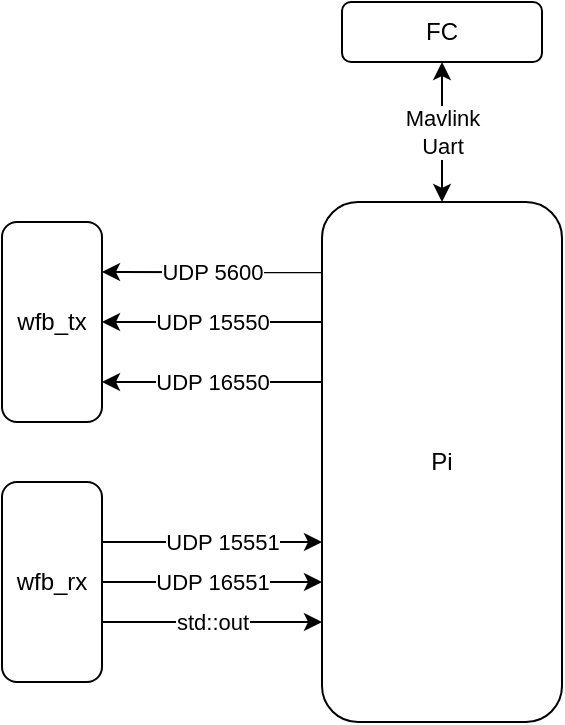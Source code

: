 <mxfile version="16.2.7" type="github">
  <diagram id="P-u7TevrJmw30rvIBpqp" name="Page-1">
    <mxGraphModel dx="479" dy="304" grid="1" gridSize="10" guides="1" tooltips="1" connect="1" arrows="1" fold="1" page="1" pageScale="1" pageWidth="827" pageHeight="1169" math="0" shadow="0">
      <root>
        <mxCell id="0" />
        <mxCell id="1" parent="0" />
        <mxCell id="2XjPHaZaXtyZDyfejIHx-1" value="FC" style="rounded=1;whiteSpace=wrap;html=1;" vertex="1" parent="1">
          <mxGeometry x="410" y="40" width="100" height="30" as="geometry" />
        </mxCell>
        <mxCell id="2XjPHaZaXtyZDyfejIHx-2" value="Pi" style="rounded=1;whiteSpace=wrap;html=1;arcSize=15;" vertex="1" parent="1">
          <mxGeometry x="400" y="140" width="120" height="260" as="geometry" />
        </mxCell>
        <mxCell id="2XjPHaZaXtyZDyfejIHx-3" value="Mavlink&lt;br&gt;Uart" style="endArrow=classic;startArrow=classic;html=1;rounded=0;entryX=0.5;entryY=1;entryDx=0;entryDy=0;exitX=0.5;exitY=0;exitDx=0;exitDy=0;" edge="1" parent="1" source="2XjPHaZaXtyZDyfejIHx-2" target="2XjPHaZaXtyZDyfejIHx-1">
          <mxGeometry width="50" height="50" relative="1" as="geometry">
            <mxPoint x="250" y="290" as="sourcePoint" />
            <mxPoint x="300" y="240" as="targetPoint" />
            <Array as="points" />
          </mxGeometry>
        </mxCell>
        <mxCell id="2XjPHaZaXtyZDyfejIHx-4" value="wfb_tx" style="rounded=1;whiteSpace=wrap;html=1;" vertex="1" parent="1">
          <mxGeometry x="240" y="150" width="50" height="100" as="geometry" />
        </mxCell>
        <mxCell id="2XjPHaZaXtyZDyfejIHx-5" value="UDP 5600" style="endArrow=none;startArrow=classic;html=1;rounded=0;exitX=1;exitY=0.25;exitDx=0;exitDy=0;endFill=0;entryX=0;entryY=0.135;entryDx=0;entryDy=0;entryPerimeter=0;" edge="1" parent="1" source="2XjPHaZaXtyZDyfejIHx-4" target="2XjPHaZaXtyZDyfejIHx-2">
          <mxGeometry width="50" height="50" relative="1" as="geometry">
            <mxPoint x="250" y="300" as="sourcePoint" />
            <mxPoint x="400" y="160" as="targetPoint" />
          </mxGeometry>
        </mxCell>
        <mxCell id="2XjPHaZaXtyZDyfejIHx-8" value="UDP 15550" style="endArrow=none;startArrow=classic;html=1;rounded=0;exitX=1;exitY=0.25;exitDx=0;exitDy=0;endFill=0;" edge="1" parent="1">
          <mxGeometry width="50" height="50" relative="1" as="geometry">
            <mxPoint x="290" y="200" as="sourcePoint" />
            <mxPoint x="400" y="200" as="targetPoint" />
            <Array as="points">
              <mxPoint x="360" y="200" />
            </Array>
          </mxGeometry>
        </mxCell>
        <mxCell id="2XjPHaZaXtyZDyfejIHx-9" value="UDP 16550" style="endArrow=none;startArrow=classic;html=1;rounded=0;exitX=1;exitY=0.25;exitDx=0;exitDy=0;endFill=0;" edge="1" parent="1">
          <mxGeometry width="50" height="50" relative="1" as="geometry">
            <mxPoint x="290" y="230" as="sourcePoint" />
            <mxPoint x="400" y="230" as="targetPoint" />
            <Array as="points">
              <mxPoint x="360" y="230" />
            </Array>
          </mxGeometry>
        </mxCell>
        <mxCell id="2XjPHaZaXtyZDyfejIHx-14" value="UDP 15551" style="endArrow=classic;startArrow=none;html=1;rounded=0;exitX=1;exitY=0.25;exitDx=0;exitDy=0;endFill=1;startFill=0;" edge="1" parent="1">
          <mxGeometry x="0.091" width="50" height="50" relative="1" as="geometry">
            <mxPoint x="290" y="310.0" as="sourcePoint" />
            <mxPoint x="400" y="310.0" as="targetPoint" />
            <Array as="points" />
            <mxPoint as="offset" />
          </mxGeometry>
        </mxCell>
        <mxCell id="2XjPHaZaXtyZDyfejIHx-12" value="wfb_rx" style="rounded=1;whiteSpace=wrap;html=1;" vertex="1" parent="1">
          <mxGeometry x="240" y="280" width="50" height="100" as="geometry" />
        </mxCell>
        <mxCell id="2XjPHaZaXtyZDyfejIHx-15" value="UDP 16551" style="endArrow=classic;startArrow=none;html=1;rounded=0;exitX=1;exitY=0.25;exitDx=0;exitDy=0;endFill=1;startFill=0;" edge="1" parent="1">
          <mxGeometry width="50" height="50" relative="1" as="geometry">
            <mxPoint x="290" y="330.0" as="sourcePoint" />
            <mxPoint x="400" y="330.0" as="targetPoint" />
            <Array as="points">
              <mxPoint x="360" y="330" />
            </Array>
          </mxGeometry>
        </mxCell>
        <mxCell id="2XjPHaZaXtyZDyfejIHx-18" value="std::out" style="endArrow=classic;startArrow=none;html=1;rounded=0;exitX=1;exitY=0.25;exitDx=0;exitDy=0;endFill=1;startFill=0;" edge="1" parent="1">
          <mxGeometry width="50" height="50" relative="1" as="geometry">
            <mxPoint x="290" y="350" as="sourcePoint" />
            <mxPoint x="400" y="350" as="targetPoint" />
            <Array as="points">
              <mxPoint x="360" y="350" />
            </Array>
          </mxGeometry>
        </mxCell>
      </root>
    </mxGraphModel>
  </diagram>
</mxfile>
